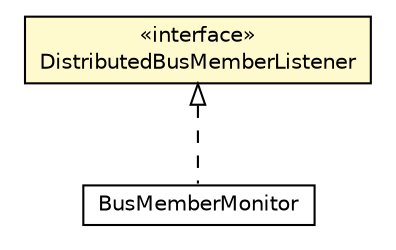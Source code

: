 #!/usr/local/bin/dot
#
# Class diagram 
# Generated by UMLGraph version R5_6-24-gf6e263 (http://www.umlgraph.org/)
#

digraph G {
	edge [fontname="Helvetica",fontsize=10,labelfontname="Helvetica",labelfontsize=10];
	node [fontname="Helvetica",fontsize=10,shape=plaintext];
	nodesep=0.25;
	ranksep=0.5;
	// org.universAAL.middleware.managers.distributedmw.api.DistributedBusMemberListener
	c3515372 [label=<<table title="org.universAAL.middleware.managers.distributedmw.api.DistributedBusMemberListener" border="0" cellborder="1" cellspacing="0" cellpadding="2" port="p" bgcolor="lemonChiffon" href="./DistributedBusMemberListener.html">
		<tr><td><table border="0" cellspacing="0" cellpadding="1">
<tr><td align="center" balign="center"> &#171;interface&#187; </td></tr>
<tr><td align="center" balign="center"> DistributedBusMemberListener </td></tr>
		</table></td></tr>
		</table>>, URL="./DistributedBusMemberListener.html", fontname="Helvetica", fontcolor="black", fontsize=10.0];
	// org.universAAL.tools.logmonitor.BusMemberMonitor
	c3516673 [label=<<table title="org.universAAL.tools.logmonitor.BusMemberMonitor" border="0" cellborder="1" cellspacing="0" cellpadding="2" port="p" href="../../../../tools/logmonitor/BusMemberMonitor.html">
		<tr><td><table border="0" cellspacing="0" cellpadding="1">
<tr><td align="center" balign="center"> BusMemberMonitor </td></tr>
		</table></td></tr>
		</table>>, URL="../../../../tools/logmonitor/BusMemberMonitor.html", fontname="Helvetica", fontcolor="black", fontsize=10.0];
	//org.universAAL.tools.logmonitor.BusMemberMonitor implements org.universAAL.middleware.managers.distributedmw.api.DistributedBusMemberListener
	c3515372:p -> c3516673:p [dir=back,arrowtail=empty,style=dashed];
}

